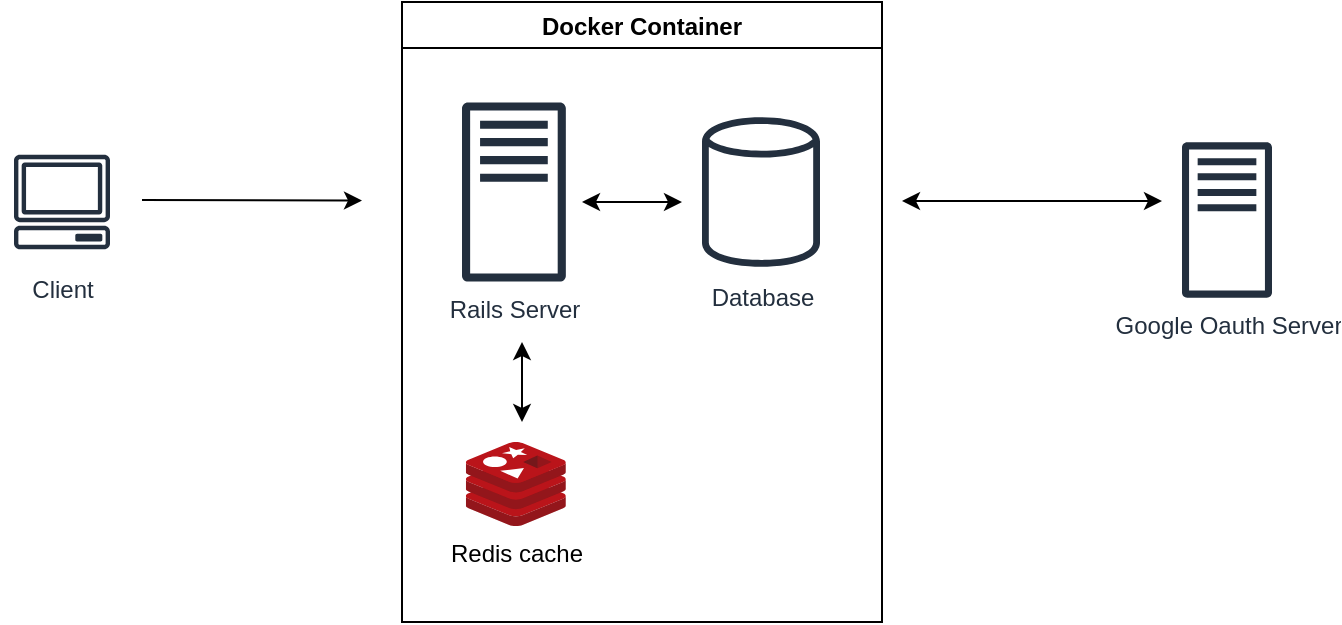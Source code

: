 <mxfile version="14.7.6" type="device"><diagram id="Ht1M8jgEwFfnCIfOTk4-" name="Page-1"><mxGraphModel dx="1248" dy="1682" grid="1" gridSize="10" guides="1" tooltips="1" connect="1" arrows="1" fold="1" page="1" pageScale="1" pageWidth="300" pageHeight="505" math="0" shadow="0"><root><mxCell id="0"/><mxCell id="1" parent="0"/><mxCell id="wGKzsBPZ7nKo05Hmxht2-5" value="Docker Container" style="swimlane;" parent="1" vertex="1"><mxGeometry x="280" y="-940" width="240" height="310" as="geometry"/></mxCell><mxCell id="wGKzsBPZ7nKo05Hmxht2-3" value="Database" style="outlineConnect=0;fontColor=#232F3E;gradientColor=none;fillColor=#232F3E;strokeColor=none;dashed=0;verticalLabelPosition=bottom;verticalAlign=top;align=center;html=1;fontSize=12;fontStyle=0;aspect=fixed;pointerEvents=1;shape=mxgraph.aws4.generic_database;" parent="wGKzsBPZ7nKo05Hmxht2-5" vertex="1"><mxGeometry x="150" y="56" width="59" height="78" as="geometry"/></mxCell><mxCell id="wGKzsBPZ7nKo05Hmxht2-4" value="Rails Server" style="outlineConnect=0;fontColor=#232F3E;gradientColor=none;fillColor=#232F3E;strokeColor=none;dashed=0;verticalLabelPosition=bottom;verticalAlign=top;align=center;html=1;fontSize=12;fontStyle=0;aspect=fixed;pointerEvents=1;shape=mxgraph.aws4.traditional_server;" parent="wGKzsBPZ7nKo05Hmxht2-5" vertex="1"><mxGeometry x="30" y="50" width="51.92" height="90" as="geometry"/></mxCell><mxCell id="wGKzsBPZ7nKo05Hmxht2-14" value="Redis cache" style="aspect=fixed;html=1;points=[];align=center;image;fontSize=12;image=img/lib/mscae/Cache_Redis_Product.svg;" parent="wGKzsBPZ7nKo05Hmxht2-5" vertex="1"><mxGeometry x="31.92" y="220" width="50" height="42" as="geometry"/></mxCell><mxCell id="wGKzsBPZ7nKo05Hmxht2-16" value="" style="endArrow=classic;startArrow=classic;html=1;" parent="wGKzsBPZ7nKo05Hmxht2-5" edge="1"><mxGeometry width="50" height="50" relative="1" as="geometry"><mxPoint x="60" y="210" as="sourcePoint"/><mxPoint x="60" y="170" as="targetPoint"/></mxGeometry></mxCell><mxCell id="IOP3HVfnCoCdmR26UBtl-1" value="" style="endArrow=classic;startArrow=classic;html=1;" edge="1" parent="wGKzsBPZ7nKo05Hmxht2-5"><mxGeometry width="50" height="50" relative="1" as="geometry"><mxPoint x="90" y="100" as="sourcePoint"/><mxPoint x="140" y="100" as="targetPoint"/></mxGeometry></mxCell><mxCell id="wGKzsBPZ7nKo05Hmxht2-8" value="Client" style="outlineConnect=0;fontColor=#232F3E;gradientColor=none;strokeColor=#232F3E;fillColor=#ffffff;dashed=0;verticalLabelPosition=bottom;verticalAlign=top;align=center;html=1;fontSize=12;fontStyle=0;aspect=fixed;shape=mxgraph.aws4.resourceIcon;resIcon=mxgraph.aws4.client;" parent="1" vertex="1"><mxGeometry x="80" y="-870" width="60" height="60" as="geometry"/></mxCell><mxCell id="wGKzsBPZ7nKo05Hmxht2-9" value="" style="endArrow=classic;html=1;" parent="1" edge="1"><mxGeometry width="50" height="50" relative="1" as="geometry"><mxPoint x="150" y="-841" as="sourcePoint"/><mxPoint x="260" y="-840.71" as="targetPoint"/></mxGeometry></mxCell><mxCell id="wGKzsBPZ7nKo05Hmxht2-12" value="Google Oauth Server" style="outlineConnect=0;fontColor=#232F3E;gradientColor=none;fillColor=#232F3E;strokeColor=none;dashed=0;verticalLabelPosition=bottom;verticalAlign=top;align=center;html=1;fontSize=12;fontStyle=0;aspect=fixed;pointerEvents=1;shape=mxgraph.aws4.traditional_server;" parent="1" vertex="1"><mxGeometry x="670" y="-870" width="45" height="78" as="geometry"/></mxCell><mxCell id="wGKzsBPZ7nKo05Hmxht2-13" value="" style="endArrow=classic;startArrow=classic;html=1;" parent="1" edge="1"><mxGeometry width="50" height="50" relative="1" as="geometry"><mxPoint x="530" y="-840.5" as="sourcePoint"/><mxPoint x="660" y="-840.5" as="targetPoint"/></mxGeometry></mxCell></root></mxGraphModel></diagram></mxfile>